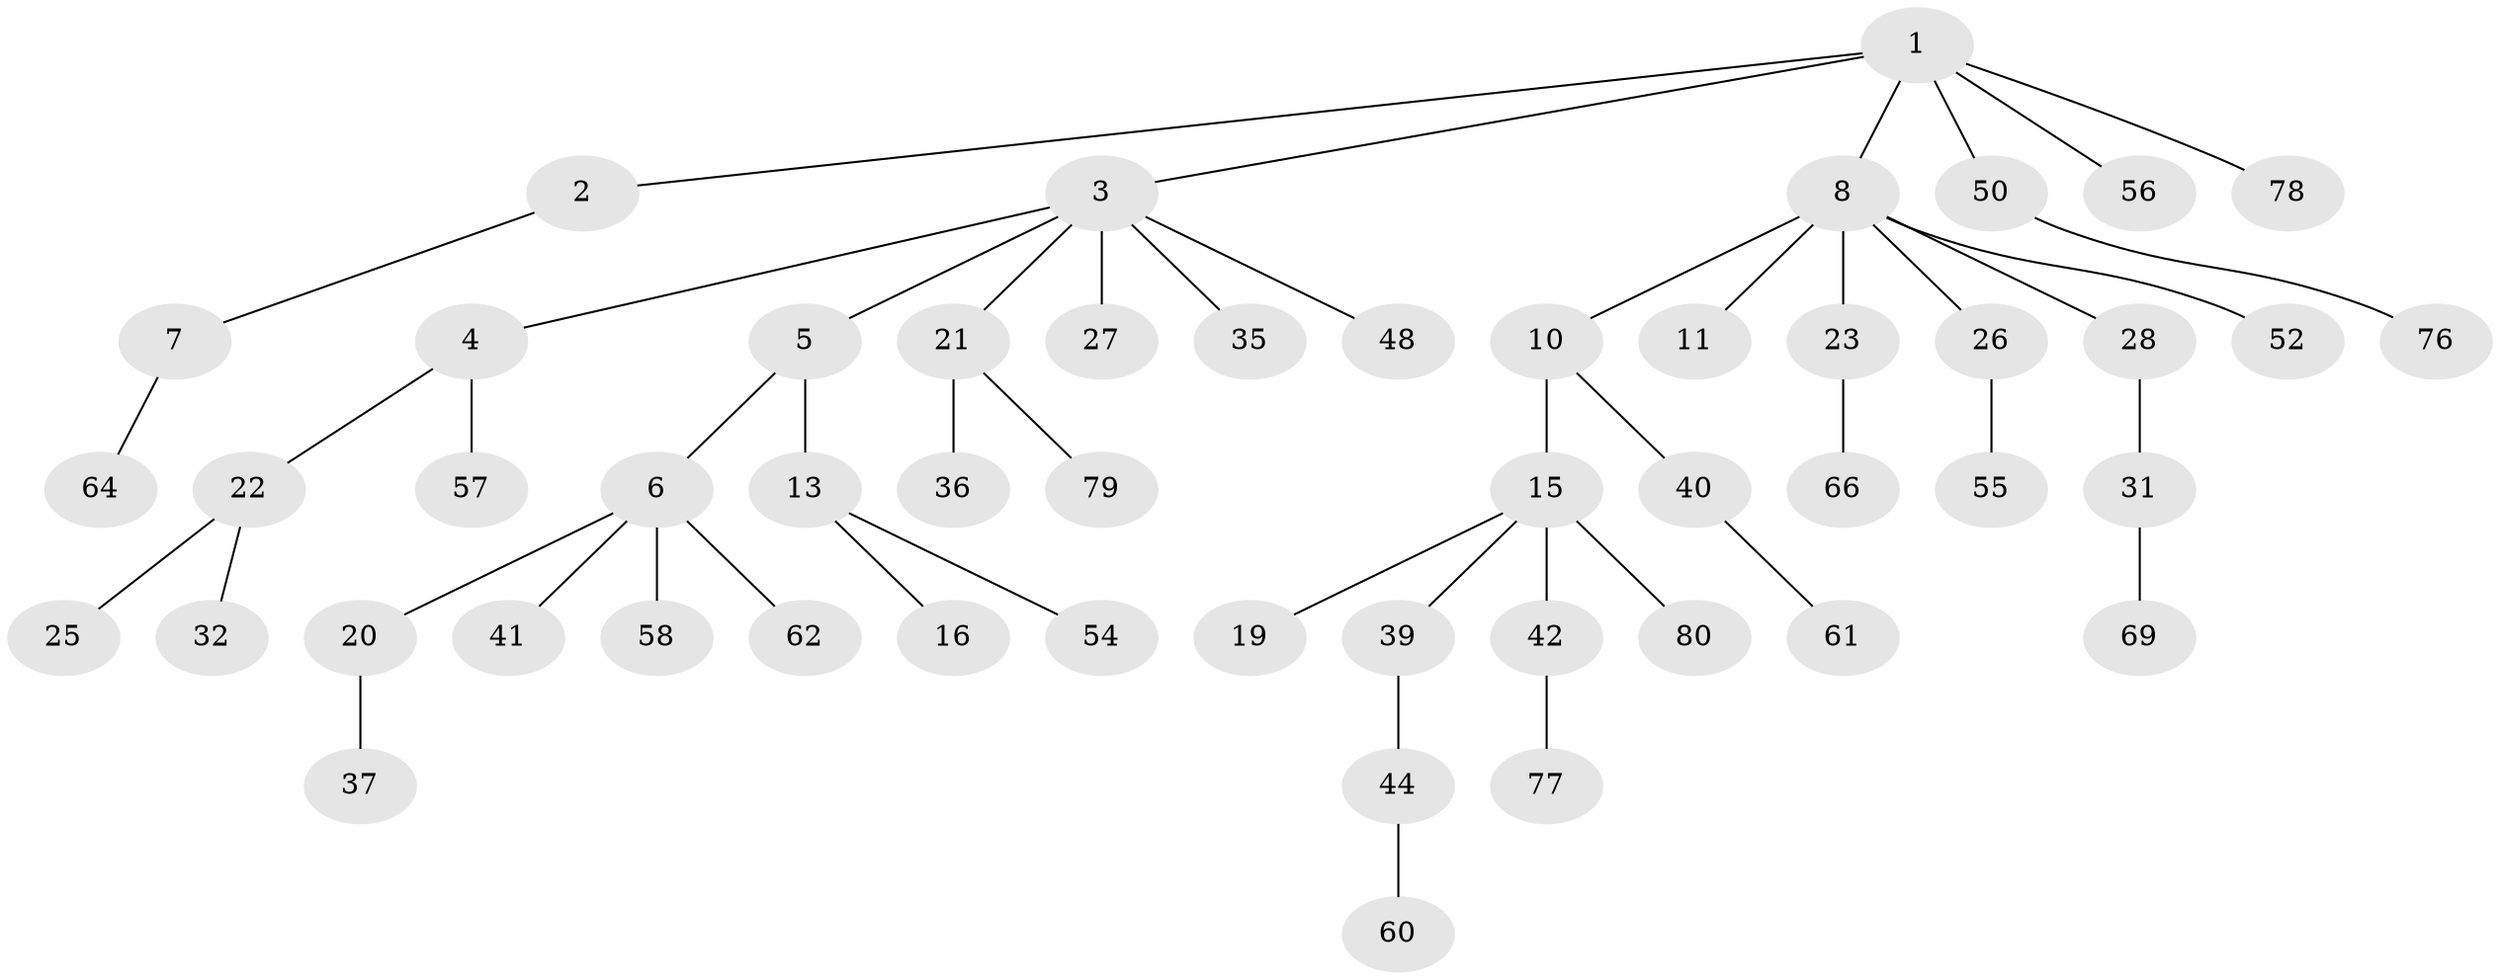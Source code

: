 // Generated by graph-tools (version 1.1) at 2025/24/03/03/25 07:24:08]
// undirected, 51 vertices, 50 edges
graph export_dot {
graph [start="1"]
  node [color=gray90,style=filled];
  1 [super="+12"];
  2 [super="+43"];
  3 [super="+29"];
  4 [super="+53"];
  5;
  6 [super="+18"];
  7 [super="+33"];
  8 [super="+9"];
  10 [super="+17"];
  11;
  13 [super="+14"];
  15 [super="+24"];
  16 [super="+74"];
  19 [super="+46"];
  20 [super="+30"];
  21 [super="+38"];
  22 [super="+51"];
  23 [super="+65"];
  25 [super="+34"];
  26;
  27;
  28 [super="+67"];
  31;
  32 [super="+75"];
  35 [super="+47"];
  36 [super="+68"];
  37 [super="+72"];
  39 [super="+70"];
  40 [super="+63"];
  41;
  42 [super="+49"];
  44 [super="+45"];
  48;
  50 [super="+59"];
  52;
  54 [super="+71"];
  55;
  56;
  57;
  58;
  60;
  61;
  62;
  64 [super="+73"];
  66;
  69;
  76;
  77;
  78;
  79;
  80;
  1 -- 2;
  1 -- 3;
  1 -- 8;
  1 -- 56;
  1 -- 78;
  1 -- 50;
  2 -- 7;
  3 -- 4;
  3 -- 5;
  3 -- 21;
  3 -- 27;
  3 -- 48;
  3 -- 35;
  4 -- 22;
  4 -- 57;
  5 -- 6;
  5 -- 13;
  6 -- 20;
  6 -- 58;
  6 -- 62;
  6 -- 41;
  7 -- 64;
  8 -- 10;
  8 -- 52;
  8 -- 23;
  8 -- 26;
  8 -- 11;
  8 -- 28;
  10 -- 15;
  10 -- 40;
  13 -- 16;
  13 -- 54;
  15 -- 19;
  15 -- 80;
  15 -- 42;
  15 -- 39;
  20 -- 37;
  21 -- 36;
  21 -- 79;
  22 -- 25;
  22 -- 32;
  23 -- 66;
  26 -- 55;
  28 -- 31;
  31 -- 69;
  39 -- 44;
  40 -- 61;
  42 -- 77;
  44 -- 60;
  50 -- 76;
}
